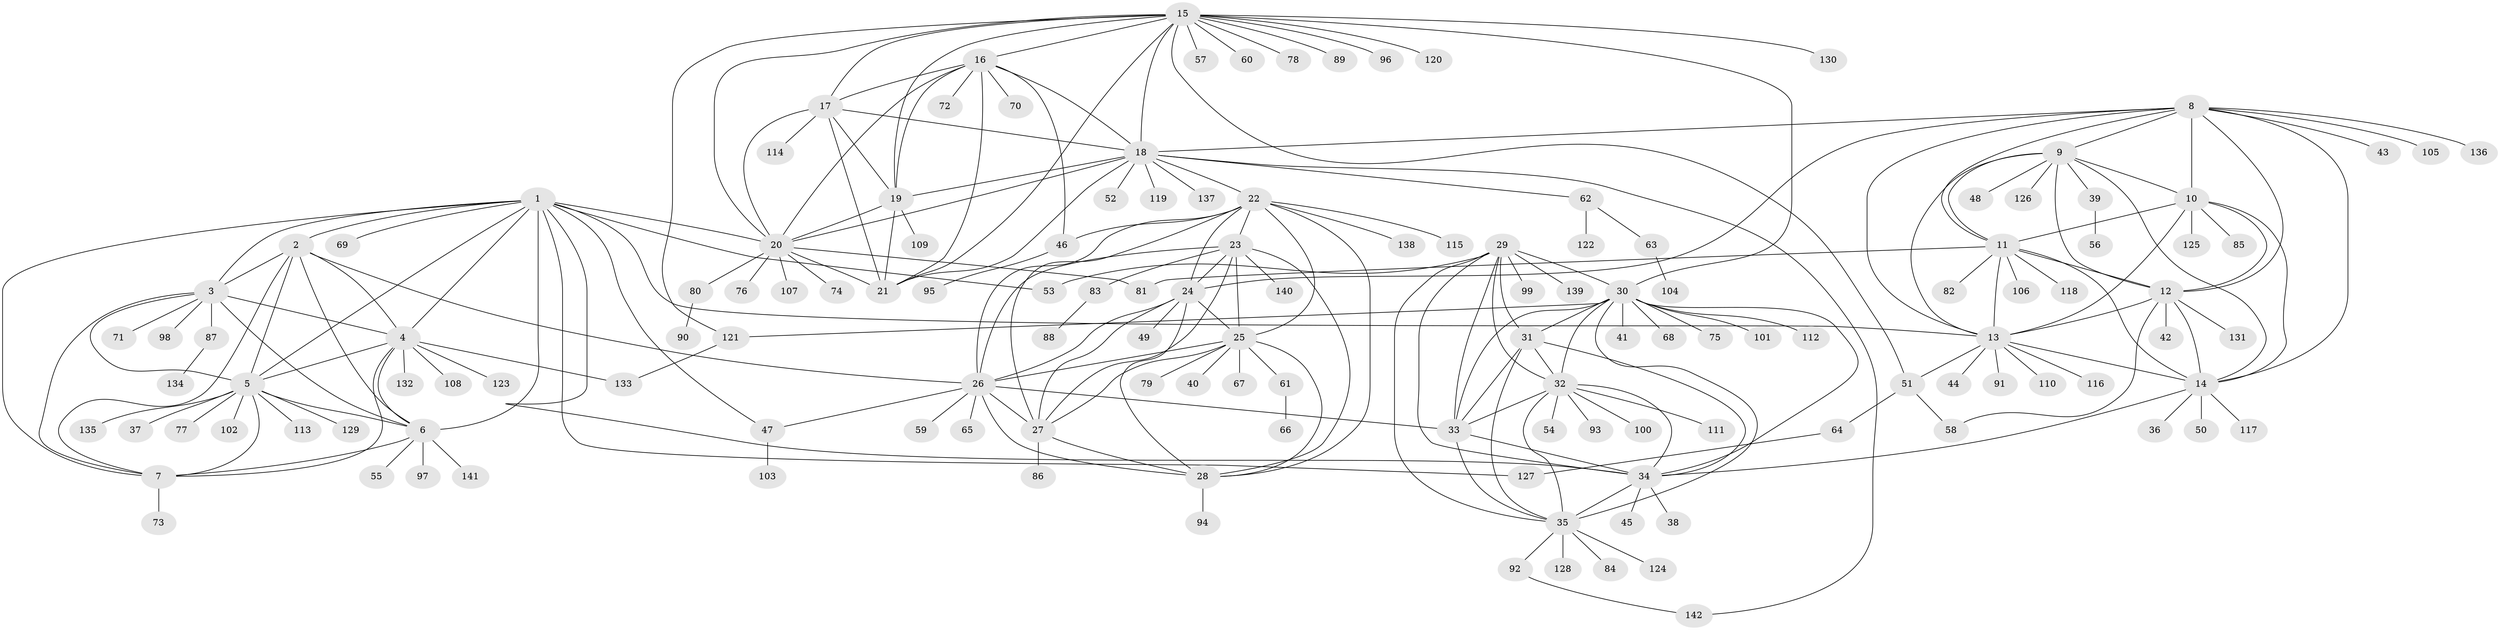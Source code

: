 // coarse degree distribution, {12: 0.022727272727272728, 8: 0.13636363636363635, 7: 0.11363636363636363, 6: 0.13636363636363635, 4: 0.022727272727272728, 3: 0.09090909090909091, 5: 0.045454545454545456, 9: 0.045454545454545456, 1: 0.25, 2: 0.13636363636363635}
// Generated by graph-tools (version 1.1) at 2025/52/03/04/25 22:52:49]
// undirected, 142 vertices, 232 edges
graph export_dot {
  node [color=gray90,style=filled];
  1;
  2;
  3;
  4;
  5;
  6;
  7;
  8;
  9;
  10;
  11;
  12;
  13;
  14;
  15;
  16;
  17;
  18;
  19;
  20;
  21;
  22;
  23;
  24;
  25;
  26;
  27;
  28;
  29;
  30;
  31;
  32;
  33;
  34;
  35;
  36;
  37;
  38;
  39;
  40;
  41;
  42;
  43;
  44;
  45;
  46;
  47;
  48;
  49;
  50;
  51;
  52;
  53;
  54;
  55;
  56;
  57;
  58;
  59;
  60;
  61;
  62;
  63;
  64;
  65;
  66;
  67;
  68;
  69;
  70;
  71;
  72;
  73;
  74;
  75;
  76;
  77;
  78;
  79;
  80;
  81;
  82;
  83;
  84;
  85;
  86;
  87;
  88;
  89;
  90;
  91;
  92;
  93;
  94;
  95;
  96;
  97;
  98;
  99;
  100;
  101;
  102;
  103;
  104;
  105;
  106;
  107;
  108;
  109;
  110;
  111;
  112;
  113;
  114;
  115;
  116;
  117;
  118;
  119;
  120;
  121;
  122;
  123;
  124;
  125;
  126;
  127;
  128;
  129;
  130;
  131;
  132;
  133;
  134;
  135;
  136;
  137;
  138;
  139;
  140;
  141;
  142;
  1 -- 2;
  1 -- 3;
  1 -- 4;
  1 -- 5;
  1 -- 6;
  1 -- 7;
  1 -- 13;
  1 -- 20;
  1 -- 34;
  1 -- 47;
  1 -- 53;
  1 -- 69;
  1 -- 127;
  2 -- 3;
  2 -- 4;
  2 -- 5;
  2 -- 6;
  2 -- 7;
  2 -- 26;
  3 -- 4;
  3 -- 5;
  3 -- 6;
  3 -- 7;
  3 -- 71;
  3 -- 87;
  3 -- 98;
  4 -- 5;
  4 -- 6;
  4 -- 7;
  4 -- 108;
  4 -- 123;
  4 -- 132;
  4 -- 133;
  5 -- 6;
  5 -- 7;
  5 -- 37;
  5 -- 77;
  5 -- 102;
  5 -- 113;
  5 -- 129;
  5 -- 135;
  6 -- 7;
  6 -- 55;
  6 -- 97;
  6 -- 141;
  7 -- 73;
  8 -- 9;
  8 -- 10;
  8 -- 11;
  8 -- 12;
  8 -- 13;
  8 -- 14;
  8 -- 18;
  8 -- 24;
  8 -- 43;
  8 -- 105;
  8 -- 136;
  9 -- 10;
  9 -- 11;
  9 -- 12;
  9 -- 13;
  9 -- 14;
  9 -- 39;
  9 -- 48;
  9 -- 126;
  10 -- 11;
  10 -- 12;
  10 -- 13;
  10 -- 14;
  10 -- 85;
  10 -- 125;
  11 -- 12;
  11 -- 13;
  11 -- 14;
  11 -- 81;
  11 -- 82;
  11 -- 106;
  11 -- 118;
  12 -- 13;
  12 -- 14;
  12 -- 42;
  12 -- 58;
  12 -- 131;
  13 -- 14;
  13 -- 44;
  13 -- 51;
  13 -- 91;
  13 -- 110;
  13 -- 116;
  14 -- 34;
  14 -- 36;
  14 -- 50;
  14 -- 117;
  15 -- 16;
  15 -- 17;
  15 -- 18;
  15 -- 19;
  15 -- 20;
  15 -- 21;
  15 -- 30;
  15 -- 51;
  15 -- 57;
  15 -- 60;
  15 -- 78;
  15 -- 89;
  15 -- 96;
  15 -- 120;
  15 -- 121;
  15 -- 130;
  16 -- 17;
  16 -- 18;
  16 -- 19;
  16 -- 20;
  16 -- 21;
  16 -- 46;
  16 -- 70;
  16 -- 72;
  17 -- 18;
  17 -- 19;
  17 -- 20;
  17 -- 21;
  17 -- 114;
  18 -- 19;
  18 -- 20;
  18 -- 21;
  18 -- 22;
  18 -- 52;
  18 -- 62;
  18 -- 119;
  18 -- 137;
  18 -- 142;
  19 -- 20;
  19 -- 21;
  19 -- 109;
  20 -- 21;
  20 -- 74;
  20 -- 76;
  20 -- 80;
  20 -- 81;
  20 -- 107;
  22 -- 23;
  22 -- 24;
  22 -- 25;
  22 -- 26;
  22 -- 27;
  22 -- 28;
  22 -- 46;
  22 -- 115;
  22 -- 138;
  23 -- 24;
  23 -- 25;
  23 -- 26;
  23 -- 27;
  23 -- 28;
  23 -- 83;
  23 -- 140;
  24 -- 25;
  24 -- 26;
  24 -- 27;
  24 -- 28;
  24 -- 49;
  25 -- 26;
  25 -- 27;
  25 -- 28;
  25 -- 40;
  25 -- 61;
  25 -- 67;
  25 -- 79;
  26 -- 27;
  26 -- 28;
  26 -- 33;
  26 -- 47;
  26 -- 59;
  26 -- 65;
  27 -- 28;
  27 -- 86;
  28 -- 94;
  29 -- 30;
  29 -- 31;
  29 -- 32;
  29 -- 33;
  29 -- 34;
  29 -- 35;
  29 -- 53;
  29 -- 99;
  29 -- 139;
  30 -- 31;
  30 -- 32;
  30 -- 33;
  30 -- 34;
  30 -- 35;
  30 -- 41;
  30 -- 68;
  30 -- 75;
  30 -- 101;
  30 -- 112;
  30 -- 121;
  31 -- 32;
  31 -- 33;
  31 -- 34;
  31 -- 35;
  32 -- 33;
  32 -- 34;
  32 -- 35;
  32 -- 54;
  32 -- 93;
  32 -- 100;
  32 -- 111;
  33 -- 34;
  33 -- 35;
  34 -- 35;
  34 -- 38;
  34 -- 45;
  35 -- 84;
  35 -- 92;
  35 -- 124;
  35 -- 128;
  39 -- 56;
  46 -- 95;
  47 -- 103;
  51 -- 58;
  51 -- 64;
  61 -- 66;
  62 -- 63;
  62 -- 122;
  63 -- 104;
  64 -- 127;
  80 -- 90;
  83 -- 88;
  87 -- 134;
  92 -- 142;
  121 -- 133;
}
